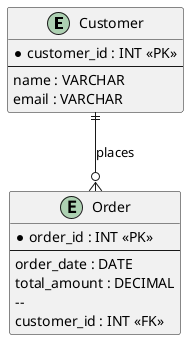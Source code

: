@startuml
entity "Customer" as customer {
  *customer_id : INT <<PK>>
  --
  name : VARCHAR
  email : VARCHAR
}

entity "Order" as order {
  *order_id : INT <<PK>>
  --
  order_date : DATE
  total_amount : DECIMAL
  -- 
  customer_id : INT <<FK>>
}

customer ||--o{ order : "places"

@enduml
